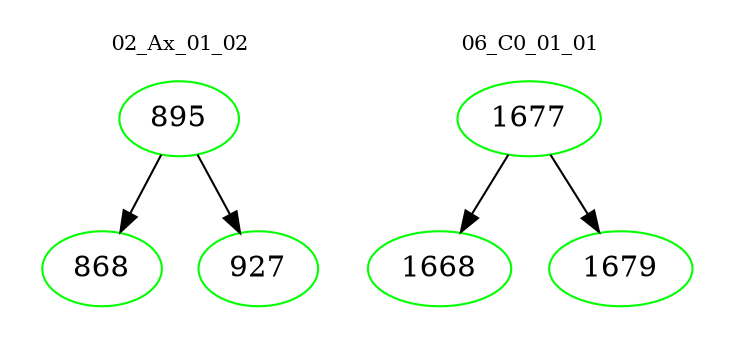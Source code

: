 digraph{
subgraph cluster_0 {
color = white
label = "02_Ax_01_02";
fontsize=10;
T0_895 [label="895", color="green"]
T0_895 -> T0_868 [color="black"]
T0_868 [label="868", color="green"]
T0_895 -> T0_927 [color="black"]
T0_927 [label="927", color="green"]
}
subgraph cluster_1 {
color = white
label = "06_C0_01_01";
fontsize=10;
T1_1677 [label="1677", color="green"]
T1_1677 -> T1_1668 [color="black"]
T1_1668 [label="1668", color="green"]
T1_1677 -> T1_1679 [color="black"]
T1_1679 [label="1679", color="green"]
}
}
